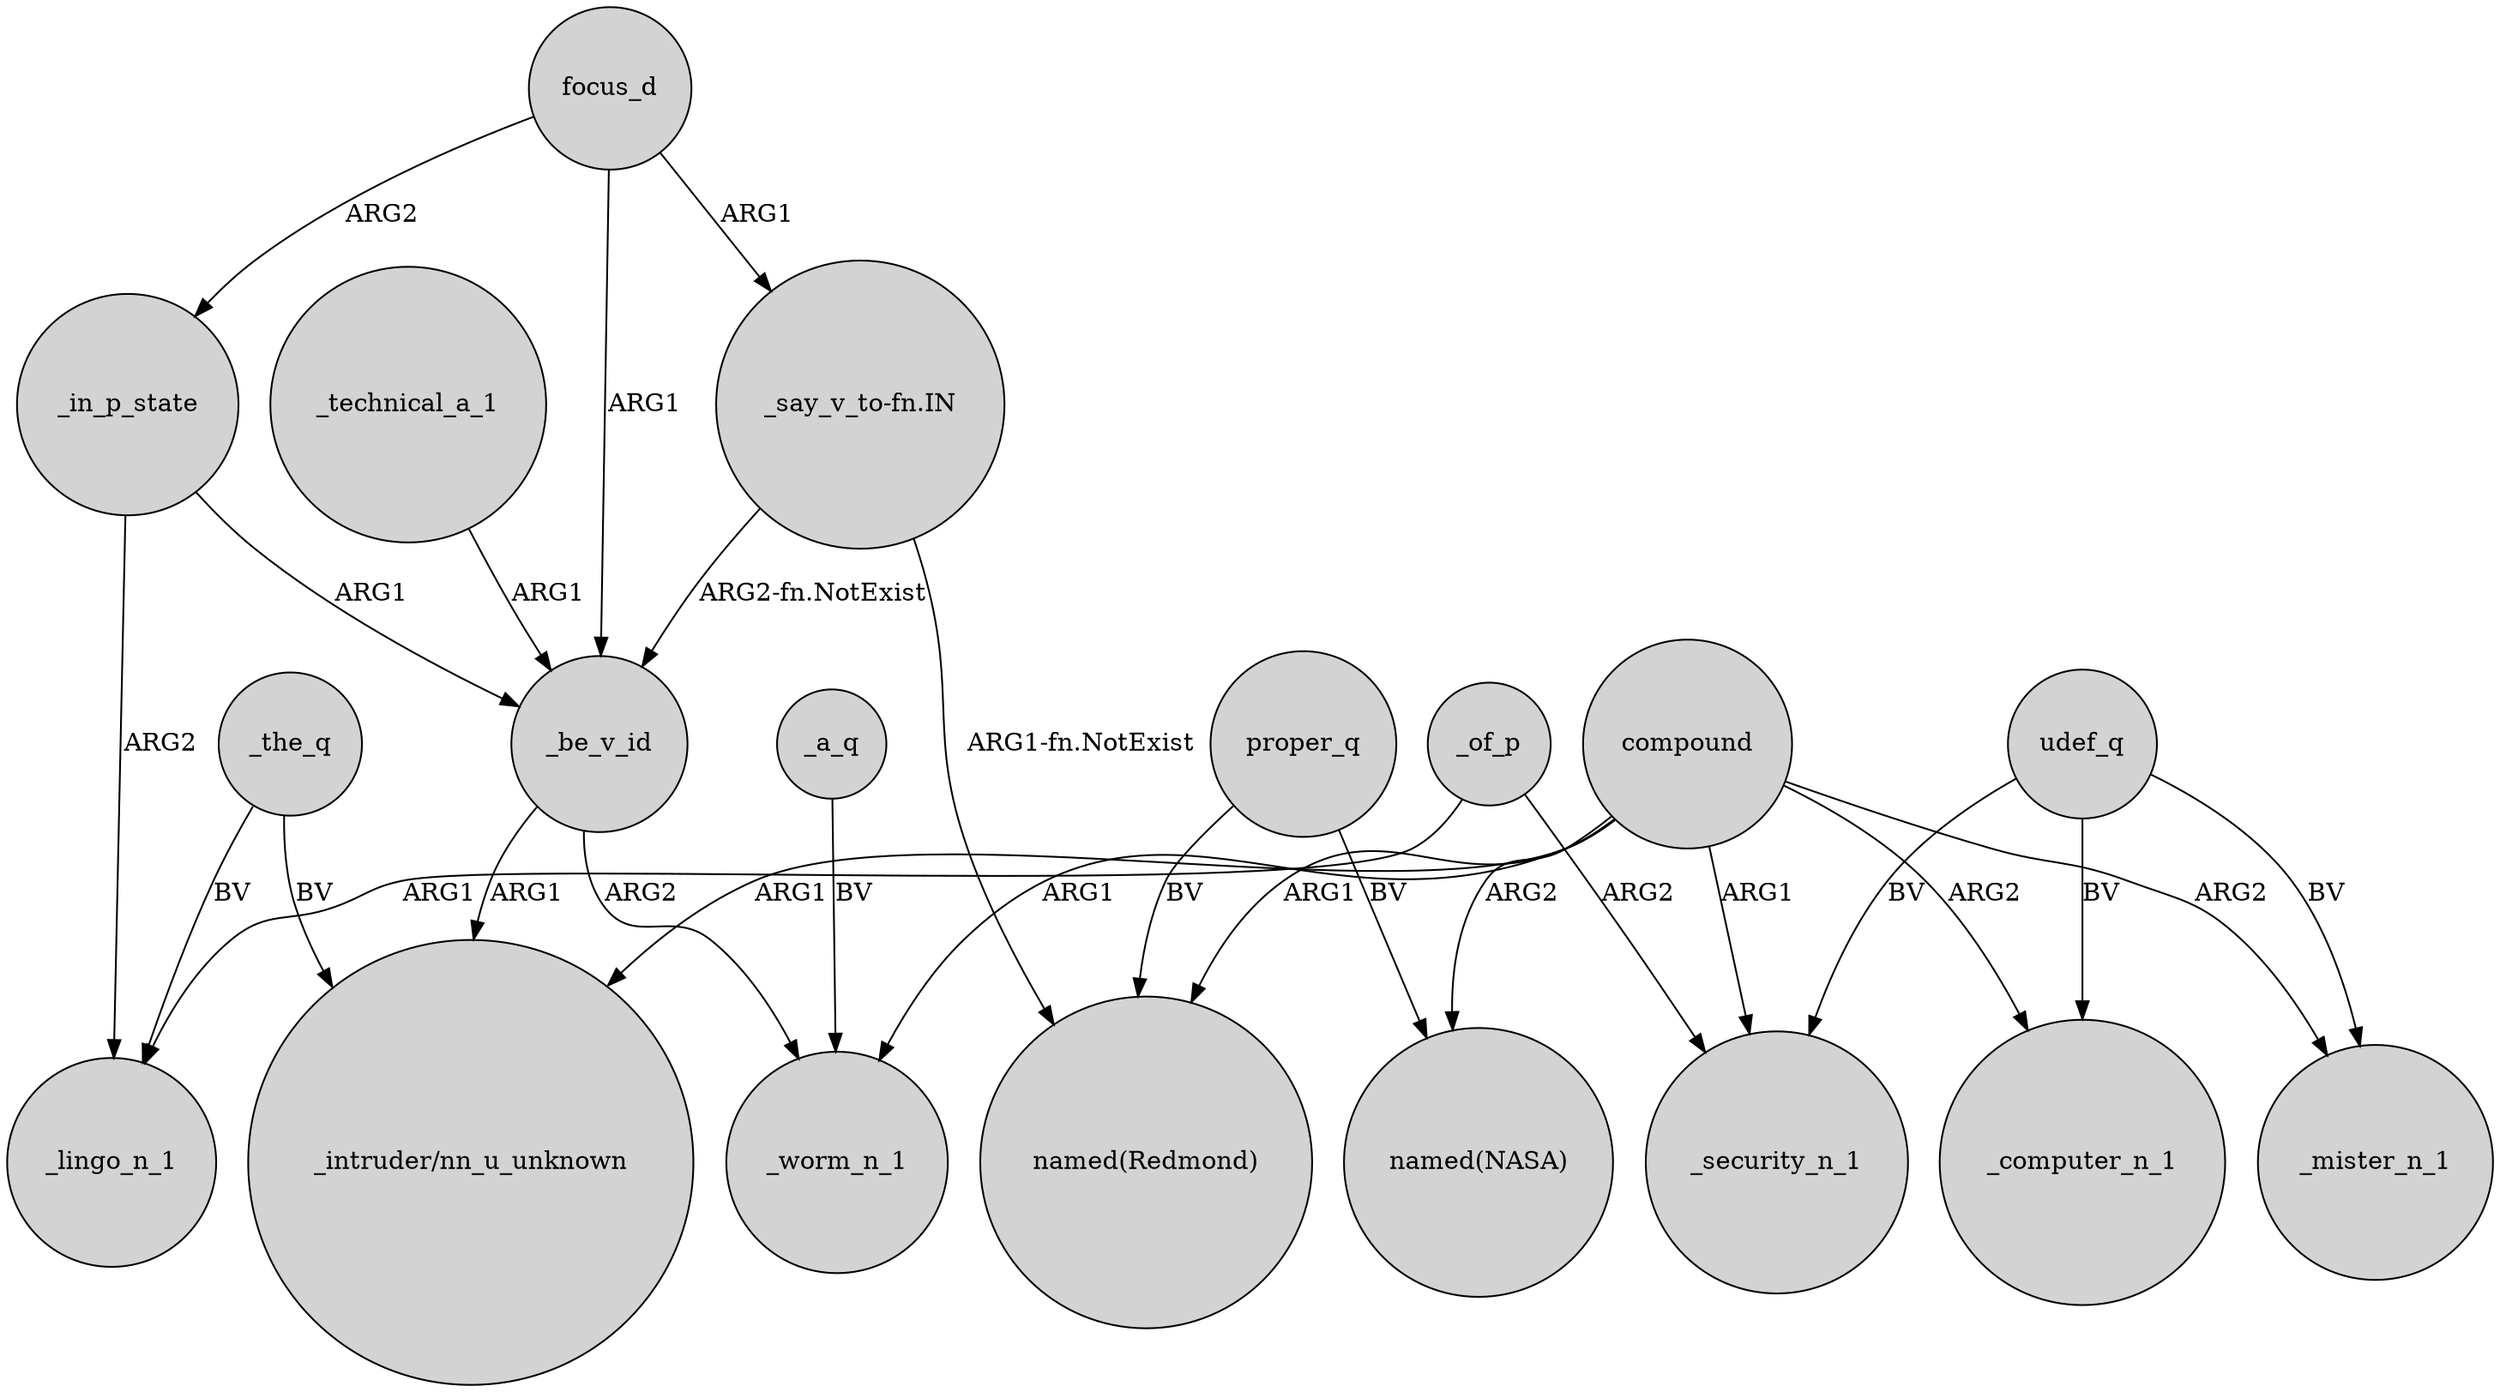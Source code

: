 digraph {
	node [shape=circle style=filled]
	proper_q -> "named(NASA)" [label=BV]
	_be_v_id -> _worm_n_1 [label=ARG2]
	compound -> "named(Redmond)" [label=ARG1]
	compound -> _mister_n_1 [label=ARG2]
	focus_d -> _in_p_state [label=ARG2]
	udef_q -> _mister_n_1 [label=BV]
	"_say_v_to-fn.IN" -> _be_v_id [label="ARG2-fn.NotExist"]
	_in_p_state -> _be_v_id [label=ARG1]
	compound -> "_intruder/nn_u_unknown" [label=ARG1]
	compound -> _security_n_1 [label=ARG1]
	udef_q -> _computer_n_1 [label=BV]
	focus_d -> "_say_v_to-fn.IN" [label=ARG1]
	compound -> _computer_n_1 [label=ARG2]
	_of_p -> _security_n_1 [label=ARG2]
	_in_p_state -> _lingo_n_1 [label=ARG2]
	"_say_v_to-fn.IN" -> "named(Redmond)" [label="ARG1-fn.NotExist"]
	focus_d -> _be_v_id [label=ARG1]
	_a_q -> _worm_n_1 [label=BV]
	compound -> "named(NASA)" [label=ARG2]
	_the_q -> _lingo_n_1 [label=BV]
	proper_q -> "named(Redmond)" [label=BV]
	_be_v_id -> "_intruder/nn_u_unknown" [label=ARG1]
	_the_q -> "_intruder/nn_u_unknown" [label=BV]
	_technical_a_1 -> _be_v_id [label=ARG1]
	compound -> _worm_n_1 [label=ARG1]
	_of_p -> _lingo_n_1 [label=ARG1]
	udef_q -> _security_n_1 [label=BV]
}
